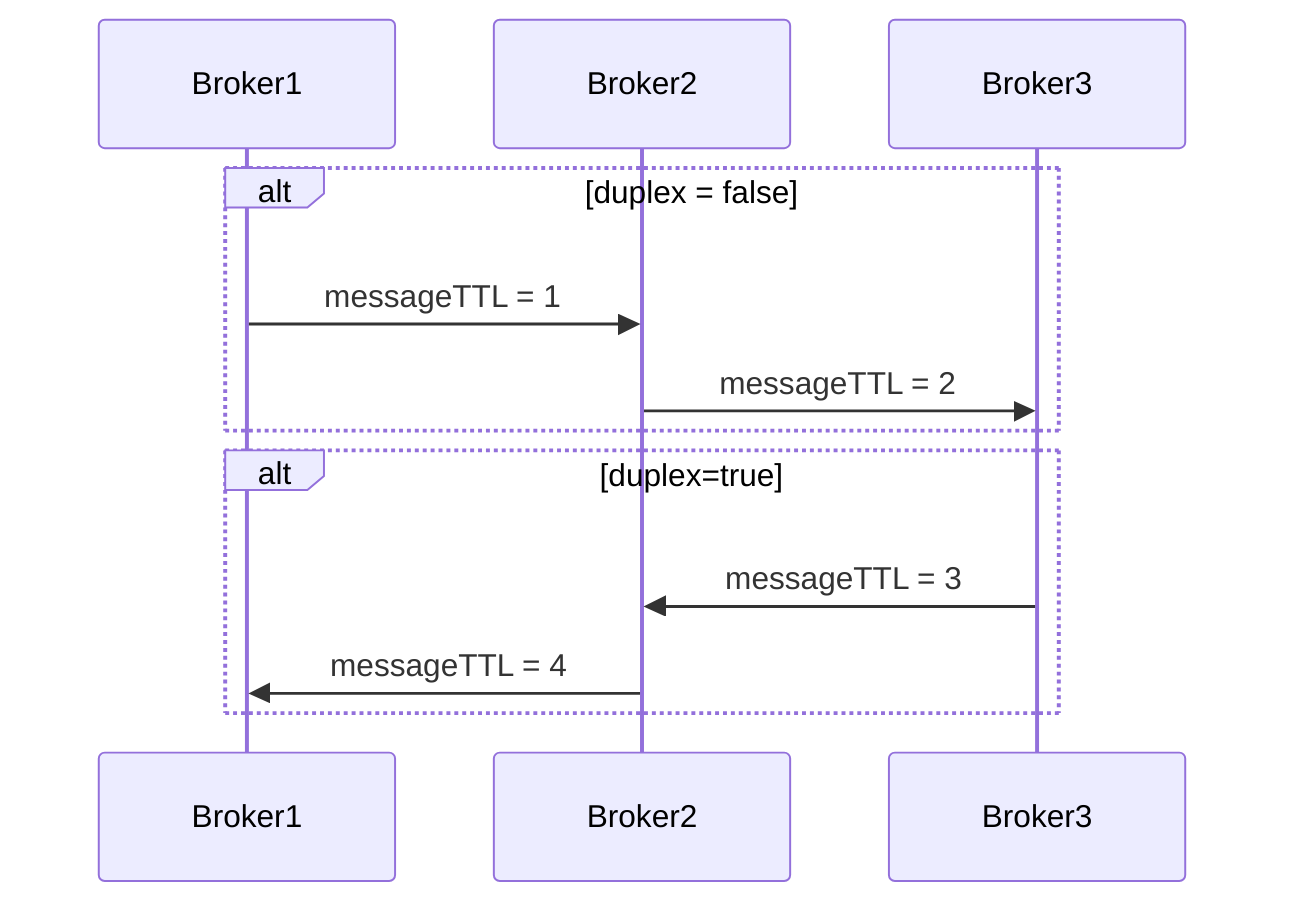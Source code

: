 sequenceDiagram
    alt duplex = false
    Broker1->>Broker2: messageTTL = 1
    Broker2->>Broker3: messageTTL = 2
    end
    alt duplex=true
    Broker3->>Broker2: messageTTL = 3
    Broker2->>Broker1: messageTTL = 4
    end